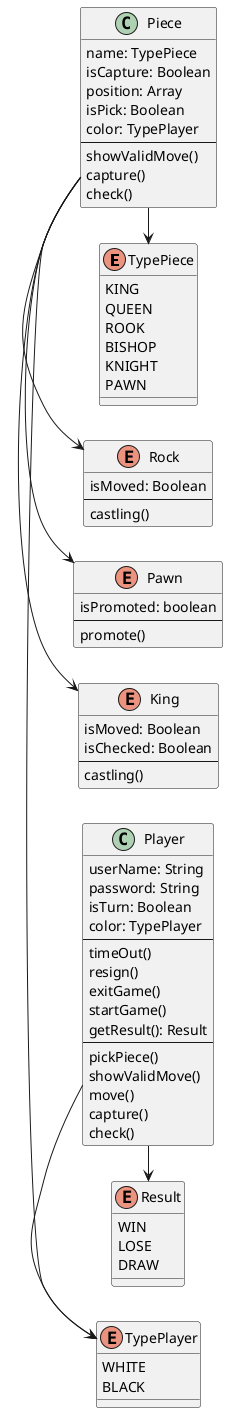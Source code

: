 @startuml chess

left to right direction
enum TypePiece {
  KING
  QUEEN
  ROOK
  BISHOP
  KNIGHT
  PAWN
}

enum Pawn {
    isPromoted: boolean
    --
    promote()
}

enum Rock {
    isMoved: Boolean
    --
    castling()
}



enum King {
    isMoved: Boolean
    isChecked: Boolean
    --
    castling()
}

enum TypePlayer {
    WHITE
    BLACK
}

enum Result {
    WIN
    LOSE
    DRAW
}

class Piece {
    name: TypePiece
    isCapture: Boolean
    position: Array
    isPick: Boolean
    color: TypePlayer
    --
    showValidMove()
    capture()
    check()
}

class Player {
    userName: String
    password: String
    isTurn: Boolean
    color: TypePlayer
    --
    timeOut()
    resign()
    exitGame()
    startGame()
    getResult(): Result
    --
    pickPiece()
    showValidMove()
    move()
    capture()
    check()
}



Piece -> King
Piece -> Pawn
Piece -> Rock
Piece -> TypePiece
Piece -> TypePlayer
Player -> TypePlayer
Player -> Result


@enduml
